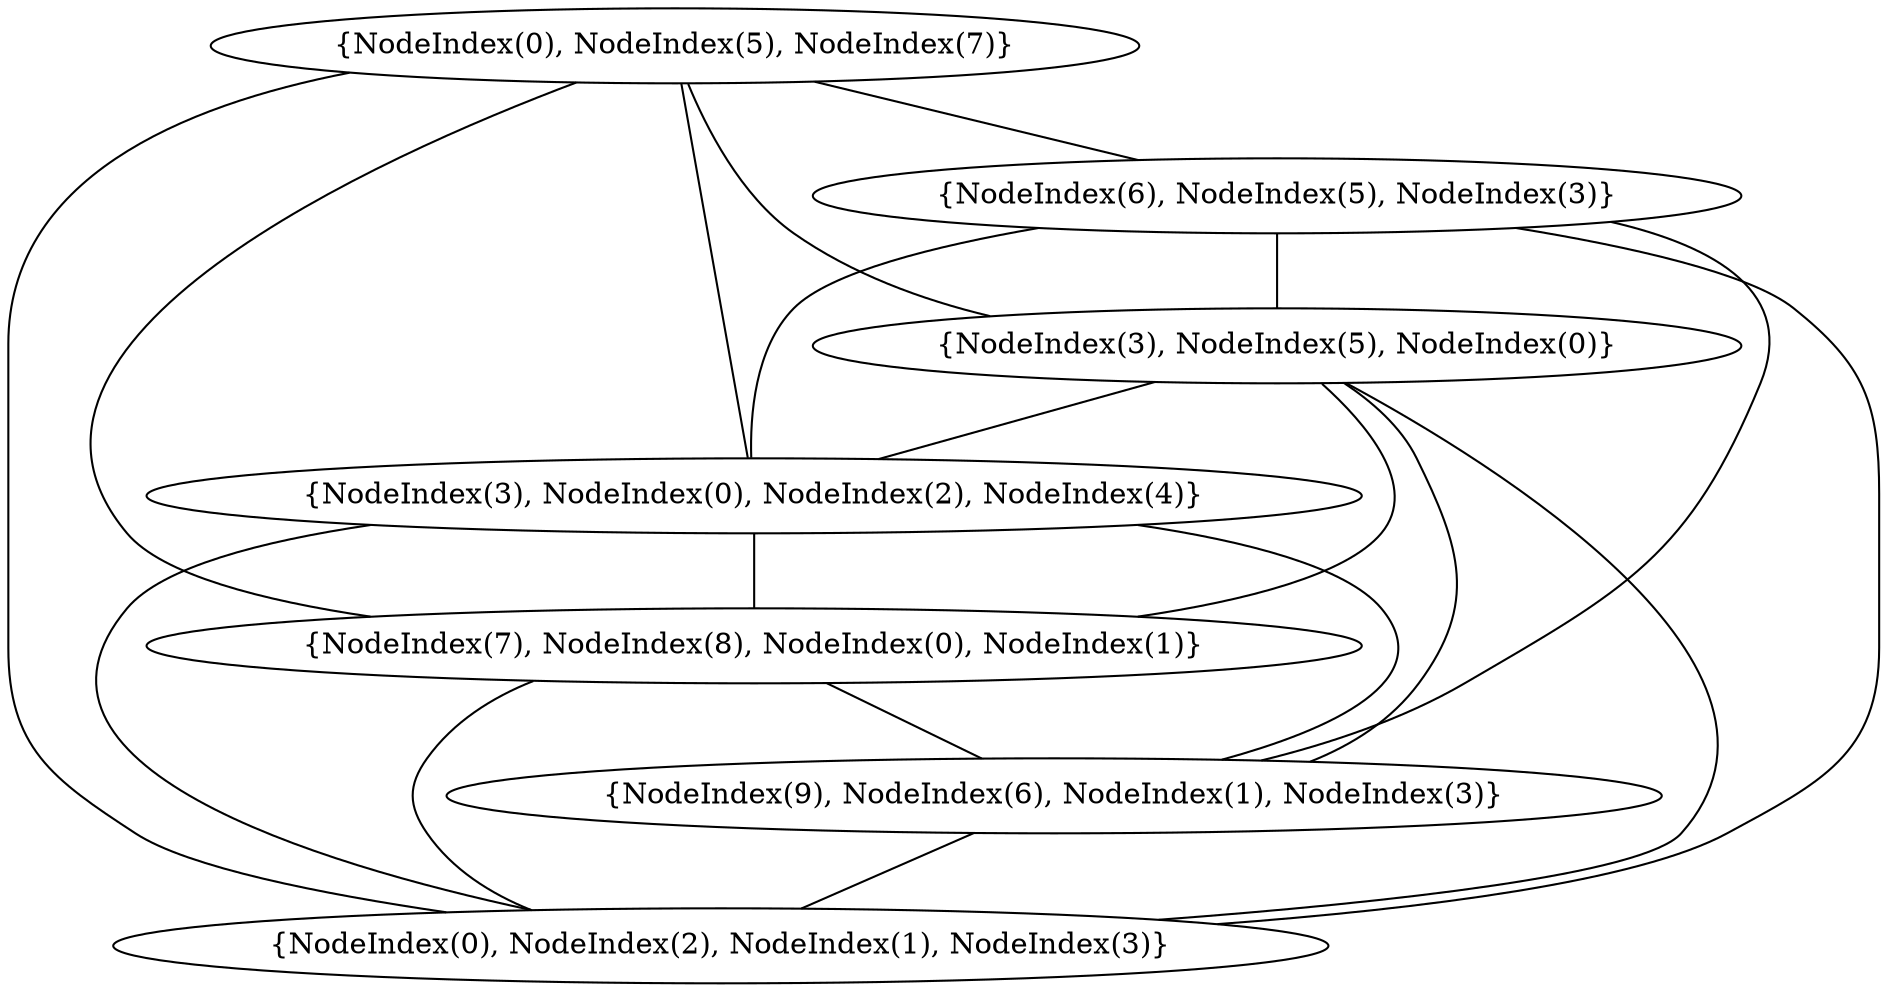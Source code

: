 graph {
    0 [ label = "{NodeIndex(0), NodeIndex(2), NodeIndex(1), NodeIndex(3)}" ]
    1 [ label = "{NodeIndex(9), NodeIndex(6), NodeIndex(1), NodeIndex(3)}" ]
    2 [ label = "{NodeIndex(7), NodeIndex(8), NodeIndex(0), NodeIndex(1)}" ]
    3 [ label = "{NodeIndex(3), NodeIndex(0), NodeIndex(2), NodeIndex(4)}" ]
    4 [ label = "{NodeIndex(3), NodeIndex(5), NodeIndex(0)}" ]
    5 [ label = "{NodeIndex(6), NodeIndex(5), NodeIndex(3)}" ]
    6 [ label = "{NodeIndex(0), NodeIndex(5), NodeIndex(7)}" ]
    1 -- 0 [ ]
    2 -- 0 [ ]
    2 -- 1 [ ]
    3 -- 0 [ ]
    3 -- 1 [ ]
    3 -- 2 [ ]
    4 -- 0 [ ]
    4 -- 1 [ ]
    4 -- 2 [ ]
    4 -- 3 [ ]
    5 -- 0 [ ]
    5 -- 1 [ ]
    5 -- 3 [ ]
    5 -- 4 [ ]
    6 -- 0 [ ]
    6 -- 2 [ ]
    6 -- 3 [ ]
    6 -- 4 [ ]
    6 -- 5 [ ]
}

